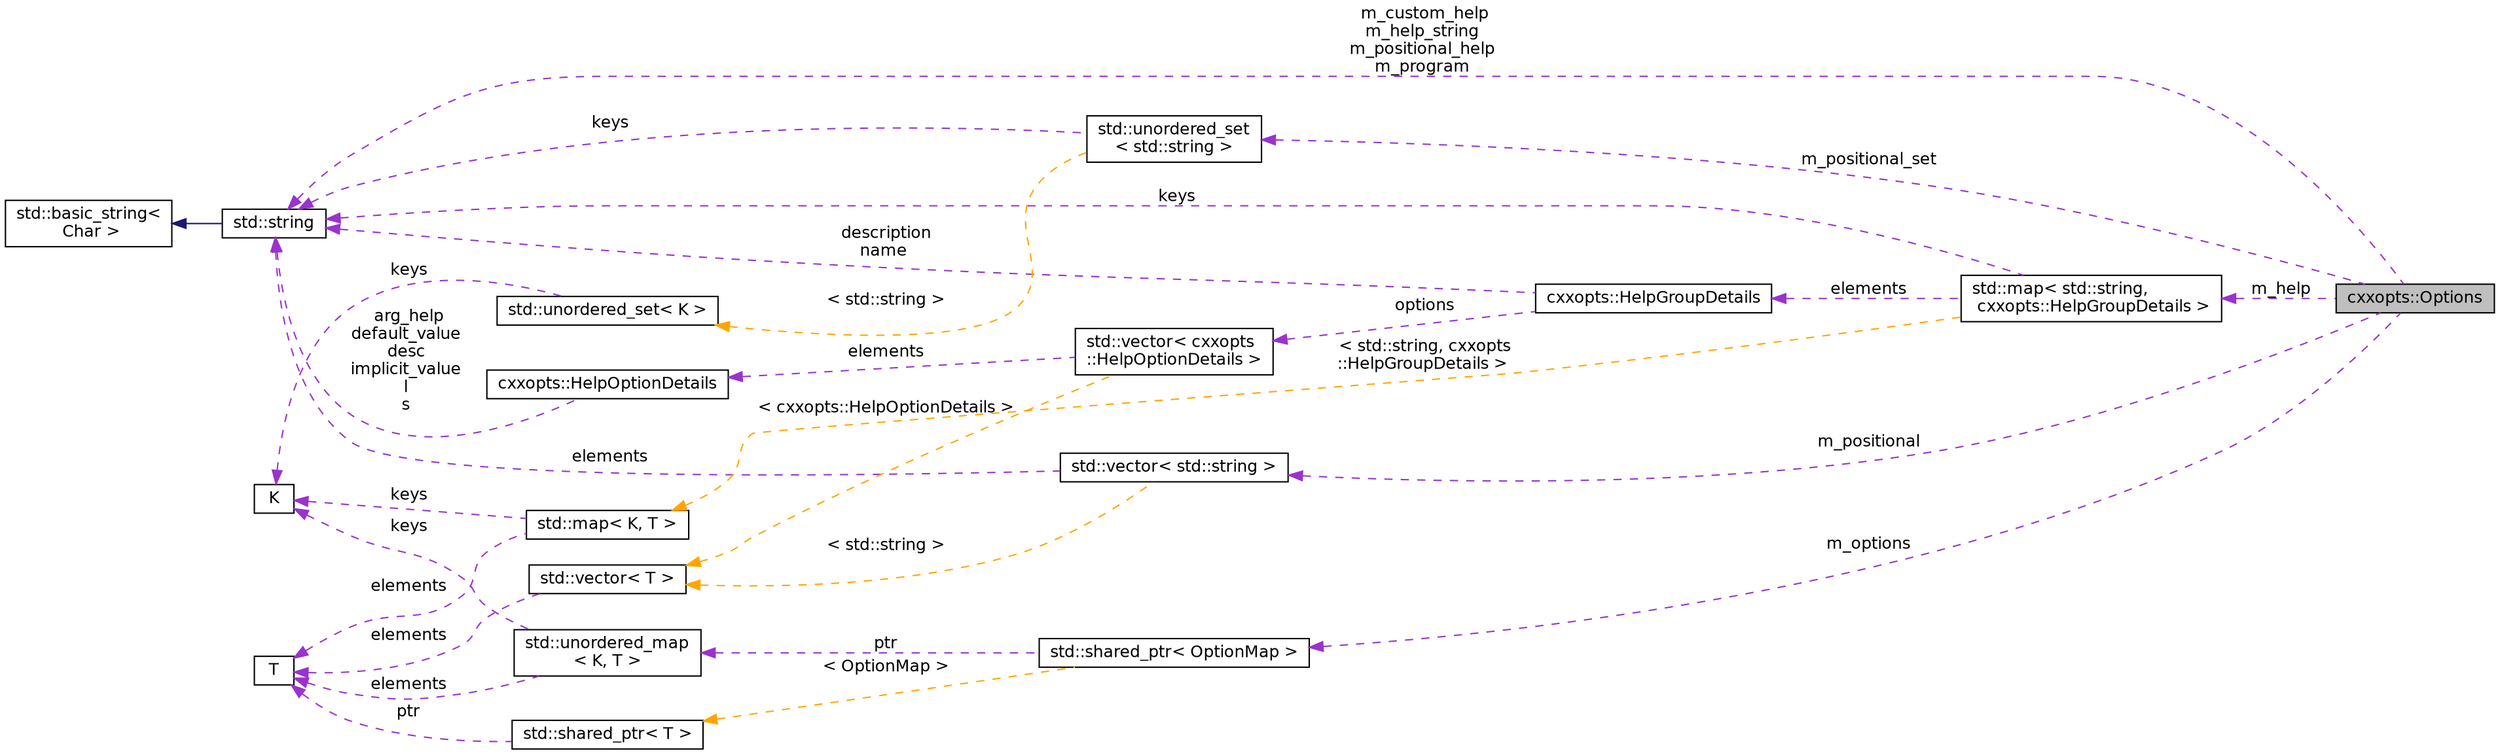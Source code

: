 digraph "cxxopts::Options"
{
 // INTERACTIVE_SVG=YES
 // LATEX_PDF_SIZE
  edge [fontname="Helvetica",fontsize="12",labelfontname="Helvetica",labelfontsize="12"];
  node [fontname="Helvetica",fontsize="12",shape=record];
  rankdir="LR";
  Node1 [label="cxxopts::Options",height=0.2,width=0.4,color="black", fillcolor="grey75", style="filled", fontcolor="black",tooltip=" "];
  Node2 -> Node1 [dir="back",color="darkorchid3",fontsize="12",style="dashed",label=" m_custom_help\nm_help_string\nm_positional_help\nm_program" ,fontname="Helvetica"];
  Node2 [label="std::string",height=0.2,width=0.4,color="black", fillcolor="white", style="filled",tooltip=" "];
  Node3 -> Node2 [dir="back",color="midnightblue",fontsize="12",style="solid",fontname="Helvetica"];
  Node3 [label="std::basic_string\<\l Char \>",height=0.2,width=0.4,color="black", fillcolor="white", style="filled",tooltip=" "];
  Node4 -> Node1 [dir="back",color="darkorchid3",fontsize="12",style="dashed",label=" m_options" ,fontname="Helvetica"];
  Node4 [label="std::shared_ptr\< OptionMap \>",height=0.2,width=0.4,color="black", fillcolor="white", style="filled",tooltip=" "];
  Node5 -> Node4 [dir="back",color="darkorchid3",fontsize="12",style="dashed",label=" ptr" ,fontname="Helvetica"];
  Node5 [label="std::unordered_map\l\< K, T \>",height=0.2,width=0.4,color="black", fillcolor="white", style="filled",tooltip=" "];
  Node6 -> Node5 [dir="back",color="darkorchid3",fontsize="12",style="dashed",label=" keys" ,fontname="Helvetica"];
  Node6 [label="K",height=0.2,width=0.4,color="black", fillcolor="white", style="filled",tooltip=" "];
  Node7 -> Node5 [dir="back",color="darkorchid3",fontsize="12",style="dashed",label=" elements" ,fontname="Helvetica"];
  Node7 [label="T",height=0.2,width=0.4,color="black", fillcolor="white", style="filled",tooltip=" "];
  Node8 -> Node4 [dir="back",color="orange",fontsize="12",style="dashed",label=" \< OptionMap \>" ,fontname="Helvetica"];
  Node8 [label="std::shared_ptr\< T \>",height=0.2,width=0.4,color="black", fillcolor="white", style="filled",tooltip=" "];
  Node7 -> Node8 [dir="back",color="darkorchid3",fontsize="12",style="dashed",label=" ptr" ,fontname="Helvetica"];
  Node9 -> Node1 [dir="back",color="darkorchid3",fontsize="12",style="dashed",label=" m_positional" ,fontname="Helvetica"];
  Node9 [label="std::vector\< std::string \>",height=0.2,width=0.4,color="black", fillcolor="white", style="filled",tooltip=" "];
  Node2 -> Node9 [dir="back",color="darkorchid3",fontsize="12",style="dashed",label=" elements" ,fontname="Helvetica"];
  Node10 -> Node9 [dir="back",color="orange",fontsize="12",style="dashed",label=" \< std::string \>" ,fontname="Helvetica"];
  Node10 [label="std::vector\< T \>",height=0.2,width=0.4,color="black", fillcolor="white", style="filled",tooltip=" "];
  Node7 -> Node10 [dir="back",color="darkorchid3",fontsize="12",style="dashed",label=" elements" ,fontname="Helvetica"];
  Node11 -> Node1 [dir="back",color="darkorchid3",fontsize="12",style="dashed",label=" m_positional_set" ,fontname="Helvetica"];
  Node11 [label="std::unordered_set\l\< std::string \>",height=0.2,width=0.4,color="black", fillcolor="white", style="filled",tooltip=" "];
  Node2 -> Node11 [dir="back",color="darkorchid3",fontsize="12",style="dashed",label=" keys" ,fontname="Helvetica"];
  Node12 -> Node11 [dir="back",color="orange",fontsize="12",style="dashed",label=" \< std::string \>" ,fontname="Helvetica"];
  Node12 [label="std::unordered_set\< K \>",height=0.2,width=0.4,color="black", fillcolor="white", style="filled",tooltip=" "];
  Node6 -> Node12 [dir="back",color="darkorchid3",fontsize="12",style="dashed",label=" keys" ,fontname="Helvetica"];
  Node13 -> Node1 [dir="back",color="darkorchid3",fontsize="12",style="dashed",label=" m_help" ,fontname="Helvetica"];
  Node13 [label="std::map\< std::string,\l cxxopts::HelpGroupDetails \>",height=0.2,width=0.4,color="black", fillcolor="white", style="filled",tooltip=" "];
  Node2 -> Node13 [dir="back",color="darkorchid3",fontsize="12",style="dashed",label=" keys" ,fontname="Helvetica"];
  Node14 -> Node13 [dir="back",color="darkorchid3",fontsize="12",style="dashed",label=" elements" ,fontname="Helvetica"];
  Node14 [label="cxxopts::HelpGroupDetails",height=0.2,width=0.4,color="black", fillcolor="white", style="filled",URL="$a01022.html",tooltip=" "];
  Node2 -> Node14 [dir="back",color="darkorchid3",fontsize="12",style="dashed",label=" description\nname" ,fontname="Helvetica"];
  Node15 -> Node14 [dir="back",color="darkorchid3",fontsize="12",style="dashed",label=" options" ,fontname="Helvetica"];
  Node15 [label="std::vector\< cxxopts\l::HelpOptionDetails \>",height=0.2,width=0.4,color="black", fillcolor="white", style="filled",tooltip=" "];
  Node16 -> Node15 [dir="back",color="darkorchid3",fontsize="12",style="dashed",label=" elements" ,fontname="Helvetica"];
  Node16 [label="cxxopts::HelpOptionDetails",height=0.2,width=0.4,color="black", fillcolor="white", style="filled",URL="$a01018.html",tooltip=" "];
  Node2 -> Node16 [dir="back",color="darkorchid3",fontsize="12",style="dashed",label=" arg_help\ndefault_value\ndesc\nimplicit_value\nl\ns" ,fontname="Helvetica"];
  Node10 -> Node15 [dir="back",color="orange",fontsize="12",style="dashed",label=" \< cxxopts::HelpOptionDetails \>" ,fontname="Helvetica"];
  Node17 -> Node13 [dir="back",color="orange",fontsize="12",style="dashed",label=" \< std::string, cxxopts\l::HelpGroupDetails \>" ,fontname="Helvetica"];
  Node17 [label="std::map\< K, T \>",height=0.2,width=0.4,color="black", fillcolor="white", style="filled",tooltip=" "];
  Node6 -> Node17 [dir="back",color="darkorchid3",fontsize="12",style="dashed",label=" keys" ,fontname="Helvetica"];
  Node7 -> Node17 [dir="back",color="darkorchid3",fontsize="12",style="dashed",label=" elements" ,fontname="Helvetica"];
}
